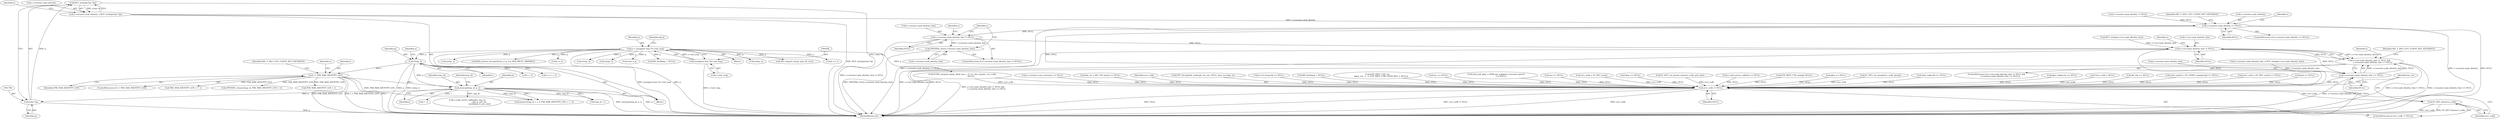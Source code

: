 digraph "0_openssl_3c66a669dfc7b3792f7af0758ea26fe8502ce70c@API" {
"1001702" [label="(Call,BUF_strdup((char *)p))"];
"1001703" [label="(Call,(char *)p)"];
"1001600" [label="(Call,memcpy(tmp_id, p, i))"];
"1001566" [label="(Call,n2s(p, i))"];
"1000201" [label="(Call,p = (unsigned char *)s->init_msg)"];
"1000203" [label="(Call,(unsigned char *)s->init_msg)"];
"1001581" [label="(Call,i > PSK_MAX_IDENTITY_LEN)"];
"1001696" [label="(Call,s->session->psk_identity = BUF_strdup((char *)p))"];
"1001707" [label="(Call,s->session->psk_identity == NULL)"];
"1001720" [label="(Call,s->session->psk_identity_hint != NULL)"];
"1001727" [label="(Call,OPENSSL_free(s->session->psk_identity_hint))"];
"1001747" [label="(Call,s->ctx->psk_identity_hint != NULL)"];
"1001746" [label="(Call,s->ctx->psk_identity_hint != NULL &&\n            s->session->psk_identity_hint == NULL)"];
"1001754" [label="(Call,s->session->psk_identity_hint == NULL)"];
"1002147" [label="(Call,srvr_ecdh != NULL)"];
"1002150" [label="(Call,EC_KEY_free(srvr_ecdh))"];
"1001321" [label="(Call,EC_KEY_set_group(srvr_ecdh, group))"];
"1001747" [label="(Call,s->ctx->psk_identity_hint != NULL)"];
"1000143" [label="(Block,)"];
"1000625" [label="(Call,skey->pkey.dh == NULL)"];
"1000295" [label="(Call,pkey->pkey.rsa == NULL)"];
"1001566" [label="(Call,n2s(p, i))"];
"1000169" [label="(Call,*srvr_ecdh = NULL)"];
"1001713" [label="(Identifier,NULL)"];
"1001592" [label="(Identifier,s)"];
"1000704" [label="(Call,dh_clnt == NULL)"];
"1001544" [label="(Block,)"];
"1001334" [label="(Call,(clnt_ecpoint = EC_POINT_new(group)) == NULL)"];
"1001267" [label="(Call,(srvr_ecdh = EC_KEY_new()) == NULL)"];
"1001567" [label="(Identifier,p)"];
"1002150" [label="(Call,EC_KEY_free(srvr_ecdh))"];
"1000532" [label="(Call,n2s(p, i))"];
"1000203" [label="(Call,(unsigned char *)s->init_msg)"];
"1001568" [label="(Identifier,i)"];
"1001572" [label="(Call,i + 2)"];
"1000209" [label="(Identifier,alg_k)"];
"1001570" [label="(Call,n != i + 2)"];
"1000730" [label="(Call,pub == NULL)"];
"1001730" [label="(Identifier,s)"];
"1001604" [label="(Call,memset(tmp_id + i, 0, PSK_MAX_IDENTITY_LEN + 1 - i))"];
"1002151" [label="(Identifier,srvr_ecdh)"];
"1001894" [label="(Call,s->session->srp_username == NULL)"];
"1001582" [label="(Identifier,i)"];
"1002146" [label="(ControlStructure,if (srvr_ecdh != NULL))"];
"1001754" [label="(Call,s->session->psk_identity_hint == NULL)"];
"1001753" [label="(Identifier,NULL)"];
"1001409" [label="(Call,(bn_ctx = BN_CTX_new()) == NULL)"];
"1001755" [label="(Call,s->session->psk_identity_hint)"];
"1001600" [label="(Call,memcpy(tmp_id, p, i))"];
"1001739" [label="(Call,BUF_strdup(s->ctx->psk_identity_hint))"];
"1002148" [label="(Identifier,srvr_ecdh)"];
"1000740" [label="(Call,DH_compute_key(p, pub, dh_srvr))"];
"1001746" [label="(Call,s->ctx->psk_identity_hint != NULL &&\n            s->session->psk_identity_hint == NULL)"];
"1001705" [label="(Identifier,p)"];
"1001726" [label="(Identifier,NULL)"];
"1001423" [label="(Call,p += 1)"];
"1001064" [label="(Call,EVP_DecryptInit_ex(&ciph_ctx, enc, NULL, kssl_ctx->key, iv))"];
"1001801" [label="(Call,n2s(p, i))"];
"1001583" [label="(Identifier,PSK_MAX_IDENTITY_LEN)"];
"1001727" [label="(Call,OPENSSL_free(s->session->psk_identity_hint))"];
"1000385" [label="(Call,RSA_private_decrypt((int)n, p, p, rsa, RSA_PKCS1_PADDING))"];
"1000575" [label="(Call,p -= 2)"];
"1000649" [label="(Call,s->s3->tmp.dh == NULL)"];
"1001706" [label="(ControlStructure,if (s->session->psk_identity == NULL))"];
"1001769" [label="(Identifier,s)"];
"1001829" [label="(Call,BN_bin2bn(p, i, NULL))"];
"1001605" [label="(Call,tmp_id + i)"];
"1001696" [label="(Call,s->session->psk_identity = BUF_strdup((char *)p))"];
"1001683" [label="(Call,s->session->psk_identity != NULL)"];
"1001603" [label="(Identifier,i)"];
"1001581" [label="(Call,i > PSK_MAX_IDENTITY_LEN)"];
"1001475" [label="(Call,ECDH_compute_key(p, (field_size + 7) / 8, clnt_ecpoint, srvr_ecdh,\n                             NULL))"];
"1001707" [label="(Call,s->session->psk_identity == NULL)"];
"1002097" [label="(Call,EVP_PKEY_CTX_ctrl\n            (pkey_ctx, -1, -1, EVP_PKEY_CTRL_PEER_KEY, 2, NULL))"];
"1001736" [label="(Identifier,s)"];
"1000847" [label="(Call,n2s(p, i))"];
"1001745" [label="(ControlStructure,if (s->ctx->psk_identity_hint != NULL &&\n            s->session->psk_identity_hint == NULL))"];
"1001733" [label="(Call,s->session->psk_identity_hint = BUF_strdup(s->ctx->psk_identity_hint))"];
"1001602" [label="(Identifier,p)"];
"1001053" [label="(Call,enc == NULL)"];
"1002149" [label="(Identifier,NULL)"];
"1001763" [label="(Identifier,SSL_F_SSL3_GET_CLIENT_KEY_EXCHANGE)"];
"1001611" [label="(Call,1 - i)"];
"1001364" [label="(Call,(clnt_pub_pkey = X509_get_pubkey(s->session->peer))\n                 == NULL)"];
"1001580" [label="(ControlStructure,if (i > PSK_MAX_IDENTITY_LEN))"];
"1001721" [label="(Call,s->session->psk_identity_hint)"];
"1000260" [label="(Call,rsa == NULL)"];
"1001760" [label="(Identifier,NULL)"];
"1001703" [label="(Call,(char *)p)"];
"1001716" [label="(Identifier,SSL_F_SSL3_GET_CLIENT_KEY_EXCHANGE)"];
"1001719" [label="(ControlStructure,if (s->session->psk_identity_hint != NULL))"];
"1000330" [label="(Call,n2s(p, i))"];
"1000202" [label="(Identifier,p)"];
"1001702" [label="(Call,BUF_strdup((char *)p))"];
"1000201" [label="(Call,p = (unsigned char *)s->init_msg)"];
"1001757" [label="(Identifier,s)"];
"1001720" [label="(Call,s->session->psk_identity_hint != NULL)"];
"1001601" [label="(Identifier,tmp_id)"];
"1001571" [label="(Identifier,n)"];
"1001268" [label="(Call,srvr_ecdh = EC_KEY_new())"];
"1000205" [label="(Call,s->init_msg)"];
"1001609" [label="(Call,PSK_MAX_IDENTITY_LEN + 1 - i)"];
"1001606" [label="(Identifier,tmp_id)"];
"1000616" [label="(Call,skey == NULL)"];
"1002147" [label="(Call,srvr_ecdh != NULL)"];
"1001325" [label="(Call,EC_KEY_set_private_key(srvr_ecdh, priv_key))"];
"1001728" [label="(Call,s->session->psk_identity_hint)"];
"1001622" [label="(Call,OPENSSL_cleanse(tmp_id, PSK_MAX_IDENTITY_LEN + 1))"];
"1001590" [label="(Call,s->psk_server_callback == NULL)"];
"1001748" [label="(Call,s->ctx->psk_identity_hint)"];
"1001624" [label="(Call,PSK_MAX_IDENTITY_LEN + 1)"];
"1001710" [label="(Identifier,s)"];
"1001586" [label="(Identifier,SSL_F_SSL3_GET_CLIENT_KEY_EXCHANGE)"];
"1002153" [label="(Identifier,bn_ctx)"];
"1002162" [label="(MethodReturn,int)"];
"1001708" [label="(Call,s->session->psk_identity)"];
"1002004" [label="(Call,EVP_PKEY_CTX_new(pk, NULL))"];
"1001697" [label="(Call,s->session->psk_identity)"];
"1000286" [label="(Call,pkey == NULL)"];
"1002055" [label="(Call,start = p)"];
"1001616" [label="(Call,s->psk_server_callback(s, tmp_id,\n                                         psk_or_pre_ms,\n                                         sizeof(psk_or_pre_ms)))"];
"1000725" [label="(Call,BN_bin2bn(p, i, NULL))"];
"1001723" [label="(Identifier,s)"];
"1001702" -> "1001696"  [label="AST: "];
"1001702" -> "1001703"  [label="CFG: "];
"1001703" -> "1001702"  [label="AST: "];
"1001696" -> "1001702"  [label="CFG: "];
"1001702" -> "1002162"  [label="DDG: (char *)p"];
"1001702" -> "1001696"  [label="DDG: (char *)p"];
"1001703" -> "1001702"  [label="DDG: p"];
"1001703" -> "1001705"  [label="CFG: "];
"1001704" -> "1001703"  [label="AST: "];
"1001705" -> "1001703"  [label="AST: "];
"1001703" -> "1002162"  [label="DDG: p"];
"1001600" -> "1001703"  [label="DDG: p"];
"1001600" -> "1001544"  [label="AST: "];
"1001600" -> "1001603"  [label="CFG: "];
"1001601" -> "1001600"  [label="AST: "];
"1001602" -> "1001600"  [label="AST: "];
"1001603" -> "1001600"  [label="AST: "];
"1001606" -> "1001600"  [label="CFG: "];
"1001600" -> "1002162"  [label="DDG: memcpy(tmp_id, p, i)"];
"1001600" -> "1002162"  [label="DDG: p"];
"1001566" -> "1001600"  [label="DDG: p"];
"1001581" -> "1001600"  [label="DDG: i"];
"1001600" -> "1001604"  [label="DDG: tmp_id"];
"1001600" -> "1001604"  [label="DDG: i"];
"1001600" -> "1001605"  [label="DDG: tmp_id"];
"1001600" -> "1001605"  [label="DDG: i"];
"1001600" -> "1001611"  [label="DDG: i"];
"1001600" -> "1001616"  [label="DDG: tmp_id"];
"1001566" -> "1001544"  [label="AST: "];
"1001566" -> "1001568"  [label="CFG: "];
"1001567" -> "1001566"  [label="AST: "];
"1001568" -> "1001566"  [label="AST: "];
"1001571" -> "1001566"  [label="CFG: "];
"1001566" -> "1002162"  [label="DDG: p"];
"1001566" -> "1002162"  [label="DDG: n2s(p, i)"];
"1000201" -> "1001566"  [label="DDG: p"];
"1001566" -> "1001570"  [label="DDG: i"];
"1001566" -> "1001572"  [label="DDG: i"];
"1001566" -> "1001581"  [label="DDG: i"];
"1000201" -> "1000143"  [label="AST: "];
"1000201" -> "1000203"  [label="CFG: "];
"1000202" -> "1000201"  [label="AST: "];
"1000203" -> "1000201"  [label="AST: "];
"1000209" -> "1000201"  [label="CFG: "];
"1000201" -> "1002162"  [label="DDG: (unsigned char *)s->init_msg"];
"1000201" -> "1002162"  [label="DDG: p"];
"1000203" -> "1000201"  [label="DDG: s->init_msg"];
"1000201" -> "1000330"  [label="DDG: p"];
"1000201" -> "1000385"  [label="DDG: p"];
"1000201" -> "1000532"  [label="DDG: p"];
"1000201" -> "1000575"  [label="DDG: p"];
"1000201" -> "1000725"  [label="DDG: p"];
"1000201" -> "1000740"  [label="DDG: p"];
"1000201" -> "1000847"  [label="DDG: p"];
"1000201" -> "1001423"  [label="DDG: p"];
"1000201" -> "1001475"  [label="DDG: p"];
"1000201" -> "1001801"  [label="DDG: p"];
"1000201" -> "1002055"  [label="DDG: p"];
"1000203" -> "1000205"  [label="CFG: "];
"1000204" -> "1000203"  [label="AST: "];
"1000205" -> "1000203"  [label="AST: "];
"1000203" -> "1002162"  [label="DDG: s->init_msg"];
"1001581" -> "1001580"  [label="AST: "];
"1001581" -> "1001583"  [label="CFG: "];
"1001582" -> "1001581"  [label="AST: "];
"1001583" -> "1001581"  [label="AST: "];
"1001586" -> "1001581"  [label="CFG: "];
"1001592" -> "1001581"  [label="CFG: "];
"1001581" -> "1002162"  [label="DDG: i"];
"1001581" -> "1002162"  [label="DDG: PSK_MAX_IDENTITY_LEN"];
"1001581" -> "1002162"  [label="DDG: i > PSK_MAX_IDENTITY_LEN"];
"1001581" -> "1001604"  [label="DDG: PSK_MAX_IDENTITY_LEN"];
"1001581" -> "1001609"  [label="DDG: PSK_MAX_IDENTITY_LEN"];
"1001581" -> "1001622"  [label="DDG: PSK_MAX_IDENTITY_LEN"];
"1001581" -> "1001624"  [label="DDG: PSK_MAX_IDENTITY_LEN"];
"1001696" -> "1001544"  [label="AST: "];
"1001697" -> "1001696"  [label="AST: "];
"1001710" -> "1001696"  [label="CFG: "];
"1001696" -> "1002162"  [label="DDG: BUF_strdup((char *)p)"];
"1001696" -> "1001707"  [label="DDG: s->session->psk_identity"];
"1001707" -> "1001706"  [label="AST: "];
"1001707" -> "1001713"  [label="CFG: "];
"1001708" -> "1001707"  [label="AST: "];
"1001713" -> "1001707"  [label="AST: "];
"1001716" -> "1001707"  [label="CFG: "];
"1001723" -> "1001707"  [label="CFG: "];
"1001707" -> "1002162"  [label="DDG: s->session->psk_identity"];
"1001707" -> "1002162"  [label="DDG: NULL"];
"1001707" -> "1002162"  [label="DDG: s->session->psk_identity == NULL"];
"1001683" -> "1001707"  [label="DDG: NULL"];
"1001707" -> "1001720"  [label="DDG: NULL"];
"1001707" -> "1002147"  [label="DDG: NULL"];
"1001720" -> "1001719"  [label="AST: "];
"1001720" -> "1001726"  [label="CFG: "];
"1001721" -> "1001720"  [label="AST: "];
"1001726" -> "1001720"  [label="AST: "];
"1001730" -> "1001720"  [label="CFG: "];
"1001736" -> "1001720"  [label="CFG: "];
"1001720" -> "1002162"  [label="DDG: s->session->psk_identity_hint != NULL"];
"1001720" -> "1001727"  [label="DDG: s->session->psk_identity_hint"];
"1001720" -> "1001747"  [label="DDG: NULL"];
"1001727" -> "1001719"  [label="AST: "];
"1001727" -> "1001728"  [label="CFG: "];
"1001728" -> "1001727"  [label="AST: "];
"1001736" -> "1001727"  [label="CFG: "];
"1001727" -> "1002162"  [label="DDG: OPENSSL_free(s->session->psk_identity_hint)"];
"1001747" -> "1001746"  [label="AST: "];
"1001747" -> "1001753"  [label="CFG: "];
"1001748" -> "1001747"  [label="AST: "];
"1001753" -> "1001747"  [label="AST: "];
"1001757" -> "1001747"  [label="CFG: "];
"1001746" -> "1001747"  [label="CFG: "];
"1001747" -> "1002162"  [label="DDG: s->ctx->psk_identity_hint"];
"1001747" -> "1002162"  [label="DDG: NULL"];
"1001747" -> "1001746"  [label="DDG: s->ctx->psk_identity_hint"];
"1001747" -> "1001746"  [label="DDG: NULL"];
"1001739" -> "1001747"  [label="DDG: s->ctx->psk_identity_hint"];
"1001747" -> "1001754"  [label="DDG: NULL"];
"1001747" -> "1002147"  [label="DDG: NULL"];
"1001746" -> "1001745"  [label="AST: "];
"1001746" -> "1001754"  [label="CFG: "];
"1001754" -> "1001746"  [label="AST: "];
"1001763" -> "1001746"  [label="CFG: "];
"1001769" -> "1001746"  [label="CFG: "];
"1001746" -> "1002162"  [label="DDG: s->ctx->psk_identity_hint != NULL"];
"1001746" -> "1002162"  [label="DDG: s->session->psk_identity_hint == NULL"];
"1001746" -> "1002162"  [label="DDG: s->ctx->psk_identity_hint != NULL &&\n            s->session->psk_identity_hint == NULL"];
"1001754" -> "1001746"  [label="DDG: s->session->psk_identity_hint"];
"1001754" -> "1001746"  [label="DDG: NULL"];
"1001754" -> "1001760"  [label="CFG: "];
"1001755" -> "1001754"  [label="AST: "];
"1001760" -> "1001754"  [label="AST: "];
"1001754" -> "1002162"  [label="DDG: s->session->psk_identity_hint"];
"1001754" -> "1002162"  [label="DDG: NULL"];
"1001733" -> "1001754"  [label="DDG: s->session->psk_identity_hint"];
"1001754" -> "1002147"  [label="DDG: NULL"];
"1002147" -> "1002146"  [label="AST: "];
"1002147" -> "1002149"  [label="CFG: "];
"1002148" -> "1002147"  [label="AST: "];
"1002149" -> "1002147"  [label="AST: "];
"1002151" -> "1002147"  [label="CFG: "];
"1002153" -> "1002147"  [label="CFG: "];
"1002147" -> "1002162"  [label="DDG: srvr_ecdh != NULL"];
"1002147" -> "1002162"  [label="DDG: srvr_ecdh"];
"1002147" -> "1002162"  [label="DDG: NULL"];
"1001325" -> "1002147"  [label="DDG: srvr_ecdh"];
"1001321" -> "1002147"  [label="DDG: srvr_ecdh"];
"1001475" -> "1002147"  [label="DDG: srvr_ecdh"];
"1001475" -> "1002147"  [label="DDG: NULL"];
"1001268" -> "1002147"  [label="DDG: srvr_ecdh"];
"1000169" -> "1002147"  [label="DDG: srvr_ecdh"];
"1001053" -> "1002147"  [label="DDG: NULL"];
"1000625" -> "1002147"  [label="DDG: NULL"];
"1000295" -> "1002147"  [label="DDG: NULL"];
"1001590" -> "1002147"  [label="DDG: NULL"];
"1000704" -> "1002147"  [label="DDG: NULL"];
"1002004" -> "1002147"  [label="DDG: NULL"];
"1001334" -> "1002147"  [label="DDG: NULL"];
"1001409" -> "1002147"  [label="DDG: NULL"];
"1000616" -> "1002147"  [label="DDG: NULL"];
"1001364" -> "1002147"  [label="DDG: NULL"];
"1001267" -> "1002147"  [label="DDG: NULL"];
"1000260" -> "1002147"  [label="DDG: NULL"];
"1001064" -> "1002147"  [label="DDG: NULL"];
"1000286" -> "1002147"  [label="DDG: NULL"];
"1000649" -> "1002147"  [label="DDG: NULL"];
"1002097" -> "1002147"  [label="DDG: NULL"];
"1001829" -> "1002147"  [label="DDG: NULL"];
"1000730" -> "1002147"  [label="DDG: NULL"];
"1001894" -> "1002147"  [label="DDG: NULL"];
"1002147" -> "1002150"  [label="DDG: srvr_ecdh"];
"1002150" -> "1002146"  [label="AST: "];
"1002150" -> "1002151"  [label="CFG: "];
"1002151" -> "1002150"  [label="AST: "];
"1002153" -> "1002150"  [label="CFG: "];
"1002150" -> "1002162"  [label="DDG: srvr_ecdh"];
"1002150" -> "1002162"  [label="DDG: EC_KEY_free(srvr_ecdh)"];
}
